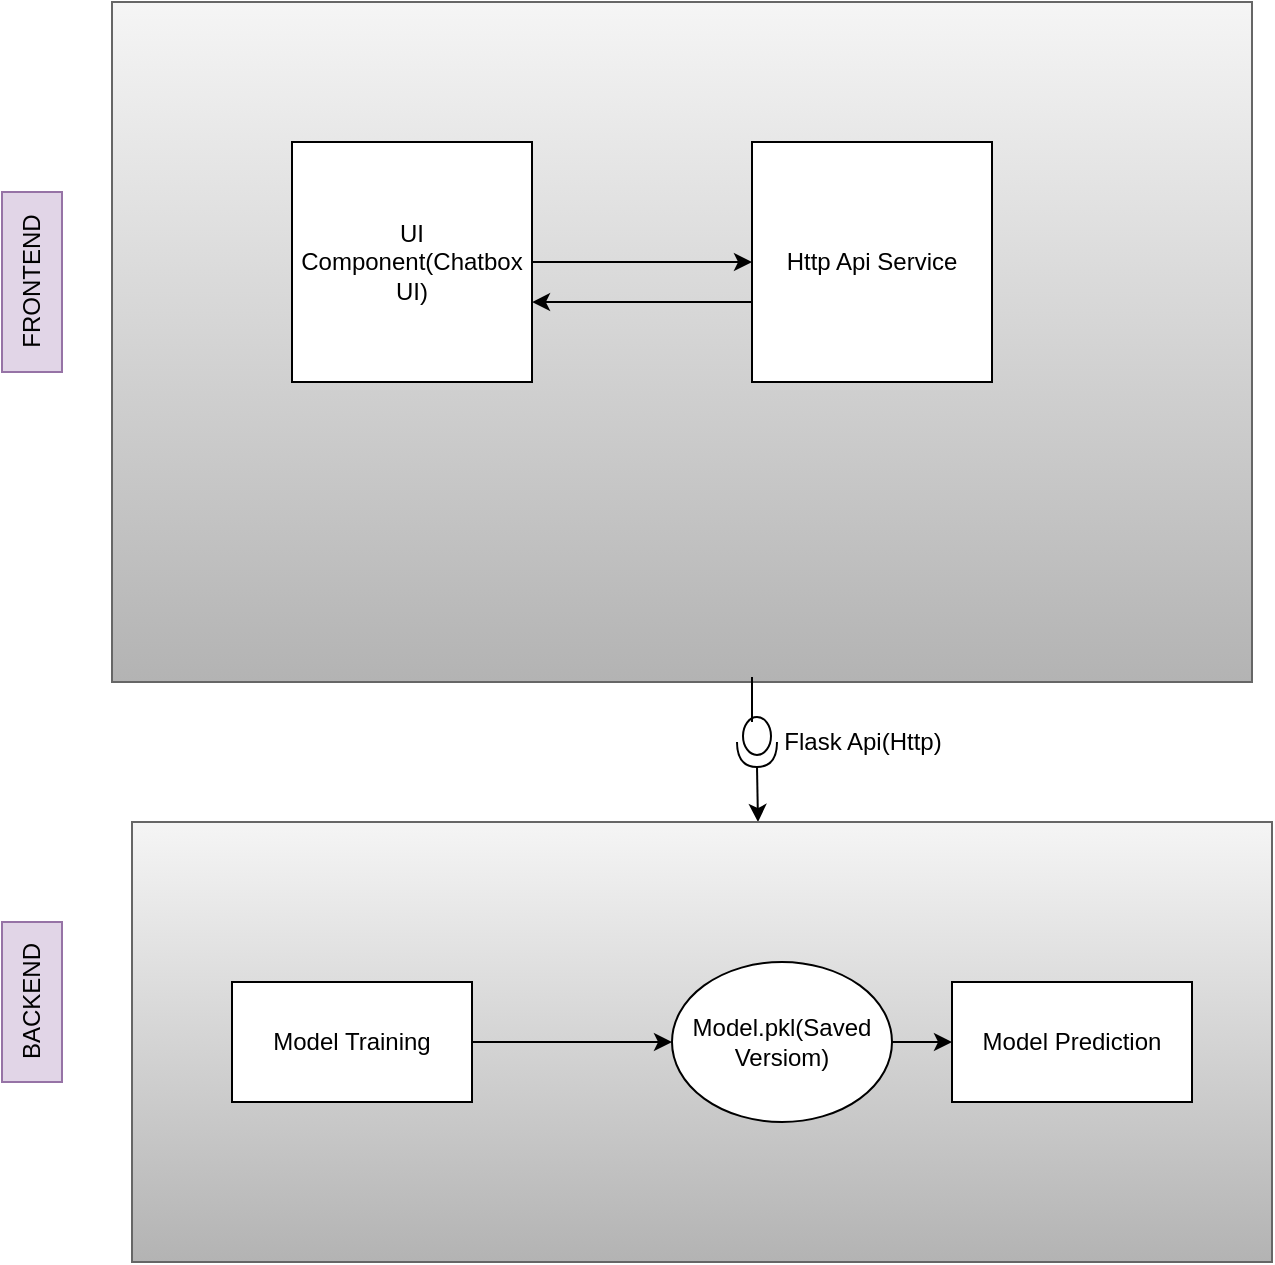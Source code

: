 <mxfile version="21.1.4" type="github">
  <diagram name="Page-1" id="3JQ3lmoPW45s1PywFu2i">
    <mxGraphModel dx="1434" dy="738" grid="1" gridSize="10" guides="1" tooltips="1" connect="1" arrows="1" fold="1" page="1" pageScale="1" pageWidth="850" pageHeight="1100" math="0" shadow="0">
      <root>
        <mxCell id="0" />
        <mxCell id="1" parent="0" />
        <mxCell id="ZnYwl7MjdmCnCxrfBc06-2" value="" style="rounded=0;whiteSpace=wrap;html=1;fillColor=#f5f5f5;strokeColor=#666666;gradientColor=#b3b3b3;" vertex="1" parent="1">
          <mxGeometry x="100" y="130" width="570" height="340" as="geometry" />
        </mxCell>
        <mxCell id="ZnYwl7MjdmCnCxrfBc06-6" value="" style="edgeStyle=orthogonalEdgeStyle;rounded=0;orthogonalLoop=1;jettySize=auto;html=1;" edge="1" parent="1" source="ZnYwl7MjdmCnCxrfBc06-3" target="ZnYwl7MjdmCnCxrfBc06-5">
          <mxGeometry relative="1" as="geometry" />
        </mxCell>
        <mxCell id="ZnYwl7MjdmCnCxrfBc06-3" value="UI Component(Chatbox UI)" style="whiteSpace=wrap;html=1;aspect=fixed;" vertex="1" parent="1">
          <mxGeometry x="190" y="200" width="120" height="120" as="geometry" />
        </mxCell>
        <mxCell id="ZnYwl7MjdmCnCxrfBc06-5" value="Http Api Service" style="whiteSpace=wrap;html=1;aspect=fixed;fillStyle=auto;" vertex="1" parent="1">
          <mxGeometry x="420" y="200" width="120" height="120" as="geometry" />
        </mxCell>
        <mxCell id="ZnYwl7MjdmCnCxrfBc06-7" value="" style="endArrow=classic;html=1;rounded=0;entryX=1;entryY=0.667;entryDx=0;entryDy=0;entryPerimeter=0;" edge="1" parent="1" target="ZnYwl7MjdmCnCxrfBc06-3">
          <mxGeometry width="50" height="50" relative="1" as="geometry">
            <mxPoint x="420" y="280" as="sourcePoint" />
            <mxPoint x="340" y="290" as="targetPoint" />
          </mxGeometry>
        </mxCell>
        <mxCell id="ZnYwl7MjdmCnCxrfBc06-16" value="" style="rounded=0;orthogonalLoop=1;jettySize=auto;html=1;endArrow=halfCircle;endFill=0;endSize=6;strokeWidth=1;sketch=0;" edge="1" parent="1">
          <mxGeometry relative="1" as="geometry">
            <mxPoint x="440" y="385" as="sourcePoint" />
            <mxPoint x="440" y="385" as="targetPoint" />
          </mxGeometry>
        </mxCell>
        <mxCell id="ZnYwl7MjdmCnCxrfBc06-18" value="" style="shape=providedRequiredInterface;html=1;verticalLabelPosition=bottom;sketch=0;rotation=90;" vertex="1" parent="1">
          <mxGeometry x="410" y="490" width="25" height="20" as="geometry" />
        </mxCell>
        <mxCell id="ZnYwl7MjdmCnCxrfBc06-20" value="" style="endArrow=none;html=1;rounded=0;" edge="1" parent="1">
          <mxGeometry width="50" height="50" relative="1" as="geometry">
            <mxPoint x="420" y="490" as="sourcePoint" />
            <mxPoint x="420" y="467.5" as="targetPoint" />
            <Array as="points">
              <mxPoint x="420" y="480" />
            </Array>
          </mxGeometry>
        </mxCell>
        <mxCell id="ZnYwl7MjdmCnCxrfBc06-21" value="" style="endArrow=classic;html=1;rounded=0;exitX=1;exitY=0.5;exitDx=0;exitDy=0;exitPerimeter=0;" edge="1" parent="1" source="ZnYwl7MjdmCnCxrfBc06-18">
          <mxGeometry width="50" height="50" relative="1" as="geometry">
            <mxPoint x="425" y="510" as="sourcePoint" />
            <mxPoint x="423" y="540" as="targetPoint" />
          </mxGeometry>
        </mxCell>
        <mxCell id="ZnYwl7MjdmCnCxrfBc06-22" value="" style="rounded=0;whiteSpace=wrap;html=1;fillColor=#f5f5f5;gradientColor=#b3b3b3;strokeColor=#666666;" vertex="1" parent="1">
          <mxGeometry x="110" y="540" width="570" height="220" as="geometry" />
        </mxCell>
        <mxCell id="ZnYwl7MjdmCnCxrfBc06-25" value="" style="edgeStyle=orthogonalEdgeStyle;rounded=0;orthogonalLoop=1;jettySize=auto;html=1;" edge="1" parent="1" source="ZnYwl7MjdmCnCxrfBc06-23" target="ZnYwl7MjdmCnCxrfBc06-24">
          <mxGeometry relative="1" as="geometry" />
        </mxCell>
        <mxCell id="ZnYwl7MjdmCnCxrfBc06-23" value="Model Training" style="rounded=0;whiteSpace=wrap;html=1;" vertex="1" parent="1">
          <mxGeometry x="160" y="620" width="120" height="60" as="geometry" />
        </mxCell>
        <mxCell id="ZnYwl7MjdmCnCxrfBc06-27" value="" style="edgeStyle=orthogonalEdgeStyle;rounded=0;orthogonalLoop=1;jettySize=auto;html=1;" edge="1" parent="1" source="ZnYwl7MjdmCnCxrfBc06-24" target="ZnYwl7MjdmCnCxrfBc06-26">
          <mxGeometry relative="1" as="geometry" />
        </mxCell>
        <mxCell id="ZnYwl7MjdmCnCxrfBc06-24" value="Model.pkl(Saved Versiom)" style="ellipse;whiteSpace=wrap;html=1;rounded=0;" vertex="1" parent="1">
          <mxGeometry x="380" y="610" width="110" height="80" as="geometry" />
        </mxCell>
        <mxCell id="ZnYwl7MjdmCnCxrfBc06-26" value="Model Prediction" style="whiteSpace=wrap;html=1;rounded=0;" vertex="1" parent="1">
          <mxGeometry x="520" y="620" width="120" height="60" as="geometry" />
        </mxCell>
        <mxCell id="ZnYwl7MjdmCnCxrfBc06-28" value="Flask Api(Http)" style="text;html=1;align=center;verticalAlign=middle;resizable=0;points=[];autosize=1;strokeColor=none;fillColor=none;" vertex="1" parent="1">
          <mxGeometry x="425" y="485" width="100" height="30" as="geometry" />
        </mxCell>
        <mxCell id="ZnYwl7MjdmCnCxrfBc06-30" value="FRONTEND" style="text;html=1;align=center;verticalAlign=middle;resizable=0;points=[];autosize=1;fillColor=#e1d5e7;rotation=270;strokeColor=#9673a6;" vertex="1" parent="1">
          <mxGeometry x="15" y="255" width="90" height="30" as="geometry" />
        </mxCell>
        <mxCell id="ZnYwl7MjdmCnCxrfBc06-31" value="BACKEND" style="text;html=1;align=center;verticalAlign=middle;resizable=0;points=[];autosize=1;strokeColor=#9673a6;fillColor=#e1d5e7;rotation=270;" vertex="1" parent="1">
          <mxGeometry x="20" y="615" width="80" height="30" as="geometry" />
        </mxCell>
      </root>
    </mxGraphModel>
  </diagram>
</mxfile>
